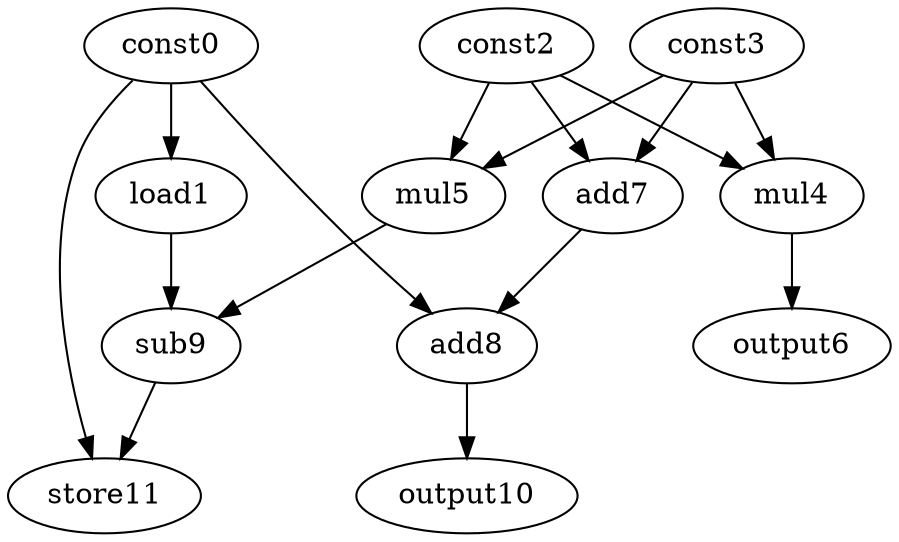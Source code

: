 digraph G { 
const0[opcode=const]; 
load1[opcode=load]; 
const2[opcode=const]; 
const3[opcode=const]; 
mul4[opcode=mul]; 
mul5[opcode=mul]; 
output6[opcode=output]; 
add7[opcode=add]; 
add8[opcode=add]; 
sub9[opcode=sub]; 
output10[opcode=output]; 
store11[opcode=store]; 
const0->load1[operand=0];
const2->mul4[operand=0];
const3->mul4[operand=1];
const2->mul5[operand=0];
const3->mul5[operand=1];
const2->add7[operand=0];
const3->add7[operand=1];
mul4->output6[operand=0];
add7->add8[operand=0];
const0->add8[operand=1];
load1->sub9[operand=0];
mul5->sub9[operand=1];
add8->output10[operand=0];
const0->store11[operand=0];
sub9->store11[operand=1];
}
